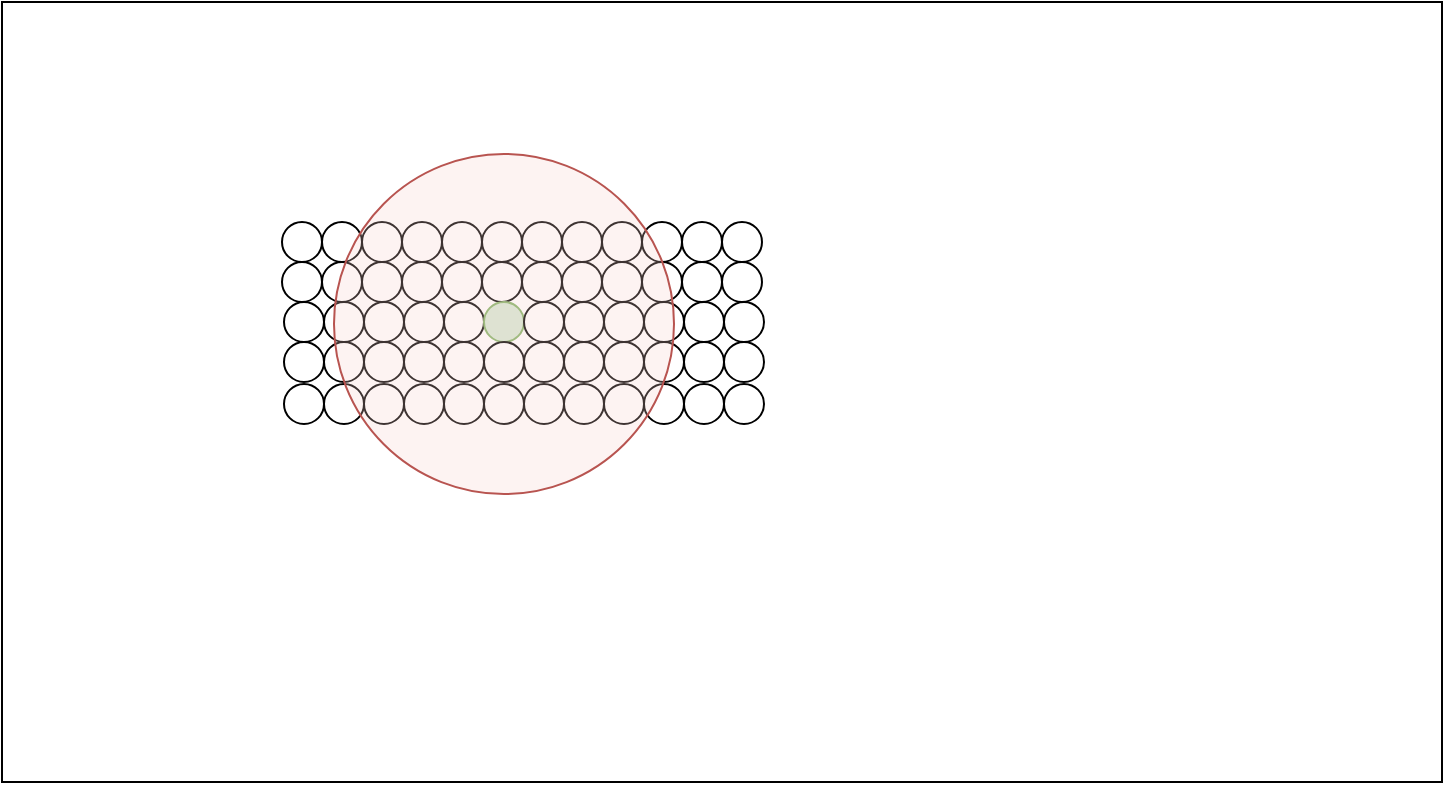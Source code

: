 <mxfile version="15.5.8" type="device"><diagram id="EmJo7_6SqSzhj2ZZHN5a" name="Page-1"><mxGraphModel dx="981" dy="526" grid="1" gridSize="10" guides="1" tooltips="1" connect="1" arrows="1" fold="1" page="1" pageScale="1" pageWidth="827" pageHeight="1169" math="0" shadow="0"><root><mxCell id="0"/><mxCell id="1" parent="0"/><mxCell id="xLEeztbEwWk3u_uytUhK-72" value="" style="rounded=0;whiteSpace=wrap;html=1;" vertex="1" parent="1"><mxGeometry x="60" y="50" width="720" height="390" as="geometry"/></mxCell><mxCell id="xLEeztbEwWk3u_uytUhK-13" value="" style="group" vertex="1" connectable="0" parent="1"><mxGeometry x="200" y="160" width="41" height="80" as="geometry"/></mxCell><mxCell id="xLEeztbEwWk3u_uytUhK-1" value="" style="ellipse;whiteSpace=wrap;html=1;" vertex="1" parent="xLEeztbEwWk3u_uytUhK-13"><mxGeometry width="20" height="20" as="geometry"/></mxCell><mxCell id="xLEeztbEwWk3u_uytUhK-2" value="" style="ellipse;whiteSpace=wrap;html=1;" vertex="1" parent="xLEeztbEwWk3u_uytUhK-13"><mxGeometry x="20" width="20" height="20" as="geometry"/></mxCell><mxCell id="xLEeztbEwWk3u_uytUhK-3" value="" style="ellipse;whiteSpace=wrap;html=1;" vertex="1" parent="xLEeztbEwWk3u_uytUhK-13"><mxGeometry y="20" width="20" height="20" as="geometry"/></mxCell><mxCell id="xLEeztbEwWk3u_uytUhK-4" value="" style="ellipse;whiteSpace=wrap;html=1;" vertex="1" parent="xLEeztbEwWk3u_uytUhK-13"><mxGeometry x="20" y="20" width="20" height="20" as="geometry"/></mxCell><mxCell id="xLEeztbEwWk3u_uytUhK-9" value="" style="ellipse;whiteSpace=wrap;html=1;" vertex="1" parent="xLEeztbEwWk3u_uytUhK-13"><mxGeometry x="1" y="40" width="20" height="20" as="geometry"/></mxCell><mxCell id="xLEeztbEwWk3u_uytUhK-10" value="" style="ellipse;whiteSpace=wrap;html=1;" vertex="1" parent="xLEeztbEwWk3u_uytUhK-13"><mxGeometry x="21" y="40" width="20" height="20" as="geometry"/></mxCell><mxCell id="xLEeztbEwWk3u_uytUhK-11" value="" style="ellipse;whiteSpace=wrap;html=1;" vertex="1" parent="xLEeztbEwWk3u_uytUhK-13"><mxGeometry x="1" y="60" width="20" height="20" as="geometry"/></mxCell><mxCell id="xLEeztbEwWk3u_uytUhK-12" value="" style="ellipse;whiteSpace=wrap;html=1;" vertex="1" parent="xLEeztbEwWk3u_uytUhK-13"><mxGeometry x="21" y="60" width="20" height="20" as="geometry"/></mxCell><mxCell id="xLEeztbEwWk3u_uytUhK-14" value="" style="group" vertex="1" connectable="0" parent="1"><mxGeometry x="240" y="160" width="41" height="80" as="geometry"/></mxCell><mxCell id="xLEeztbEwWk3u_uytUhK-15" value="" style="ellipse;whiteSpace=wrap;html=1;" vertex="1" parent="xLEeztbEwWk3u_uytUhK-14"><mxGeometry width="20" height="20" as="geometry"/></mxCell><mxCell id="xLEeztbEwWk3u_uytUhK-16" value="" style="ellipse;whiteSpace=wrap;html=1;" vertex="1" parent="xLEeztbEwWk3u_uytUhK-14"><mxGeometry x="20" width="20" height="20" as="geometry"/></mxCell><mxCell id="xLEeztbEwWk3u_uytUhK-17" value="" style="ellipse;whiteSpace=wrap;html=1;" vertex="1" parent="xLEeztbEwWk3u_uytUhK-14"><mxGeometry y="20" width="20" height="20" as="geometry"/></mxCell><mxCell id="xLEeztbEwWk3u_uytUhK-18" value="" style="ellipse;whiteSpace=wrap;html=1;" vertex="1" parent="xLEeztbEwWk3u_uytUhK-14"><mxGeometry x="20" y="20" width="20" height="20" as="geometry"/></mxCell><mxCell id="xLEeztbEwWk3u_uytUhK-19" value="" style="ellipse;whiteSpace=wrap;html=1;" vertex="1" parent="xLEeztbEwWk3u_uytUhK-14"><mxGeometry x="1" y="40" width="20" height="20" as="geometry"/></mxCell><mxCell id="xLEeztbEwWk3u_uytUhK-20" value="" style="ellipse;whiteSpace=wrap;html=1;" vertex="1" parent="xLEeztbEwWk3u_uytUhK-14"><mxGeometry x="21" y="40" width="20" height="20" as="geometry"/></mxCell><mxCell id="xLEeztbEwWk3u_uytUhK-21" value="" style="ellipse;whiteSpace=wrap;html=1;" vertex="1" parent="xLEeztbEwWk3u_uytUhK-14"><mxGeometry x="1" y="60" width="20" height="20" as="geometry"/></mxCell><mxCell id="xLEeztbEwWk3u_uytUhK-22" value="" style="ellipse;whiteSpace=wrap;html=1;" vertex="1" parent="xLEeztbEwWk3u_uytUhK-14"><mxGeometry x="21" y="60" width="20" height="20" as="geometry"/></mxCell><mxCell id="xLEeztbEwWk3u_uytUhK-23" value="" style="group" vertex="1" connectable="0" parent="1"><mxGeometry x="280" y="160" width="41" height="80" as="geometry"/></mxCell><mxCell id="xLEeztbEwWk3u_uytUhK-24" value="" style="ellipse;whiteSpace=wrap;html=1;" vertex="1" parent="xLEeztbEwWk3u_uytUhK-23"><mxGeometry width="20" height="20" as="geometry"/></mxCell><mxCell id="xLEeztbEwWk3u_uytUhK-25" value="" style="ellipse;whiteSpace=wrap;html=1;" vertex="1" parent="xLEeztbEwWk3u_uytUhK-23"><mxGeometry x="20" width="20" height="20" as="geometry"/></mxCell><mxCell id="xLEeztbEwWk3u_uytUhK-26" value="" style="ellipse;whiteSpace=wrap;html=1;" vertex="1" parent="xLEeztbEwWk3u_uytUhK-23"><mxGeometry y="20" width="20" height="20" as="geometry"/></mxCell><mxCell id="xLEeztbEwWk3u_uytUhK-27" value="" style="ellipse;whiteSpace=wrap;html=1;" vertex="1" parent="xLEeztbEwWk3u_uytUhK-23"><mxGeometry x="20" y="20" width="20" height="20" as="geometry"/></mxCell><mxCell id="xLEeztbEwWk3u_uytUhK-28" value="" style="ellipse;whiteSpace=wrap;html=1;" vertex="1" parent="xLEeztbEwWk3u_uytUhK-23"><mxGeometry x="1" y="40" width="20" height="20" as="geometry"/></mxCell><mxCell id="xLEeztbEwWk3u_uytUhK-29" value="" style="ellipse;whiteSpace=wrap;html=1;fillColor=#d5e8d4;strokeColor=#82b366;" vertex="1" parent="xLEeztbEwWk3u_uytUhK-23"><mxGeometry x="21" y="40" width="20" height="20" as="geometry"/></mxCell><mxCell id="xLEeztbEwWk3u_uytUhK-30" value="" style="ellipse;whiteSpace=wrap;html=1;" vertex="1" parent="xLEeztbEwWk3u_uytUhK-23"><mxGeometry x="1" y="60" width="20" height="20" as="geometry"/></mxCell><mxCell id="xLEeztbEwWk3u_uytUhK-31" value="" style="ellipse;whiteSpace=wrap;html=1;" vertex="1" parent="xLEeztbEwWk3u_uytUhK-23"><mxGeometry x="21" y="60" width="20" height="20" as="geometry"/></mxCell><mxCell id="xLEeztbEwWk3u_uytUhK-32" value="" style="group" vertex="1" connectable="0" parent="1"><mxGeometry x="320" y="160" width="100" height="110" as="geometry"/></mxCell><mxCell id="xLEeztbEwWk3u_uytUhK-33" value="" style="ellipse;whiteSpace=wrap;html=1;" vertex="1" parent="xLEeztbEwWk3u_uytUhK-32"><mxGeometry width="20" height="20" as="geometry"/></mxCell><mxCell id="xLEeztbEwWk3u_uytUhK-34" value="" style="ellipse;whiteSpace=wrap;html=1;" vertex="1" parent="xLEeztbEwWk3u_uytUhK-32"><mxGeometry x="20" width="20" height="20" as="geometry"/></mxCell><mxCell id="xLEeztbEwWk3u_uytUhK-35" value="" style="ellipse;whiteSpace=wrap;html=1;" vertex="1" parent="xLEeztbEwWk3u_uytUhK-32"><mxGeometry y="20" width="20" height="20" as="geometry"/></mxCell><mxCell id="xLEeztbEwWk3u_uytUhK-36" value="" style="ellipse;whiteSpace=wrap;html=1;" vertex="1" parent="xLEeztbEwWk3u_uytUhK-32"><mxGeometry x="20" y="20" width="20" height="20" as="geometry"/></mxCell><mxCell id="xLEeztbEwWk3u_uytUhK-37" value="" style="ellipse;whiteSpace=wrap;html=1;" vertex="1" parent="xLEeztbEwWk3u_uytUhK-32"><mxGeometry x="1" y="40" width="20" height="20" as="geometry"/></mxCell><mxCell id="xLEeztbEwWk3u_uytUhK-38" value="" style="ellipse;whiteSpace=wrap;html=1;" vertex="1" parent="xLEeztbEwWk3u_uytUhK-32"><mxGeometry x="21" y="40" width="20" height="20" as="geometry"/></mxCell><mxCell id="xLEeztbEwWk3u_uytUhK-39" value="" style="ellipse;whiteSpace=wrap;html=1;" vertex="1" parent="xLEeztbEwWk3u_uytUhK-32"><mxGeometry x="1" y="60" width="20" height="20" as="geometry"/></mxCell><mxCell id="xLEeztbEwWk3u_uytUhK-40" value="" style="ellipse;whiteSpace=wrap;html=1;" vertex="1" parent="xLEeztbEwWk3u_uytUhK-32"><mxGeometry x="21" y="60" width="20" height="20" as="geometry"/></mxCell><mxCell id="xLEeztbEwWk3u_uytUhK-41" value="" style="group" vertex="1" connectable="0" parent="1"><mxGeometry x="360" y="160" width="41" height="80" as="geometry"/></mxCell><mxCell id="xLEeztbEwWk3u_uytUhK-42" value="" style="ellipse;whiteSpace=wrap;html=1;" vertex="1" parent="xLEeztbEwWk3u_uytUhK-41"><mxGeometry width="20" height="20" as="geometry"/></mxCell><mxCell id="xLEeztbEwWk3u_uytUhK-43" value="" style="ellipse;whiteSpace=wrap;html=1;" vertex="1" parent="xLEeztbEwWk3u_uytUhK-41"><mxGeometry x="20" width="20" height="20" as="geometry"/></mxCell><mxCell id="xLEeztbEwWk3u_uytUhK-44" value="" style="ellipse;whiteSpace=wrap;html=1;" vertex="1" parent="xLEeztbEwWk3u_uytUhK-41"><mxGeometry y="20" width="20" height="20" as="geometry"/></mxCell><mxCell id="xLEeztbEwWk3u_uytUhK-45" value="" style="ellipse;whiteSpace=wrap;html=1;" vertex="1" parent="xLEeztbEwWk3u_uytUhK-41"><mxGeometry x="20" y="20" width="20" height="20" as="geometry"/></mxCell><mxCell id="xLEeztbEwWk3u_uytUhK-46" value="" style="ellipse;whiteSpace=wrap;html=1;" vertex="1" parent="xLEeztbEwWk3u_uytUhK-41"><mxGeometry x="1" y="40" width="20" height="20" as="geometry"/></mxCell><mxCell id="xLEeztbEwWk3u_uytUhK-47" value="" style="ellipse;whiteSpace=wrap;html=1;" vertex="1" parent="xLEeztbEwWk3u_uytUhK-41"><mxGeometry x="21" y="40" width="20" height="20" as="geometry"/></mxCell><mxCell id="xLEeztbEwWk3u_uytUhK-48" value="" style="ellipse;whiteSpace=wrap;html=1;" vertex="1" parent="xLEeztbEwWk3u_uytUhK-41"><mxGeometry x="1" y="60" width="20" height="20" as="geometry"/></mxCell><mxCell id="xLEeztbEwWk3u_uytUhK-49" value="" style="ellipse;whiteSpace=wrap;html=1;" vertex="1" parent="xLEeztbEwWk3u_uytUhK-41"><mxGeometry x="21" y="60" width="20" height="20" as="geometry"/></mxCell><mxCell id="xLEeztbEwWk3u_uytUhK-50" value="" style="group" vertex="1" connectable="0" parent="1"><mxGeometry x="400" y="160" width="41" height="80" as="geometry"/></mxCell><mxCell id="xLEeztbEwWk3u_uytUhK-51" value="" style="ellipse;whiteSpace=wrap;html=1;" vertex="1" parent="xLEeztbEwWk3u_uytUhK-50"><mxGeometry width="20" height="20" as="geometry"/></mxCell><mxCell id="xLEeztbEwWk3u_uytUhK-52" value="" style="ellipse;whiteSpace=wrap;html=1;" vertex="1" parent="xLEeztbEwWk3u_uytUhK-50"><mxGeometry x="20" width="20" height="20" as="geometry"/></mxCell><mxCell id="xLEeztbEwWk3u_uytUhK-53" value="" style="ellipse;whiteSpace=wrap;html=1;" vertex="1" parent="xLEeztbEwWk3u_uytUhK-50"><mxGeometry y="20" width="20" height="20" as="geometry"/></mxCell><mxCell id="xLEeztbEwWk3u_uytUhK-54" value="" style="ellipse;whiteSpace=wrap;html=1;" vertex="1" parent="xLEeztbEwWk3u_uytUhK-50"><mxGeometry x="20" y="20" width="20" height="20" as="geometry"/></mxCell><mxCell id="xLEeztbEwWk3u_uytUhK-55" value="" style="ellipse;whiteSpace=wrap;html=1;" vertex="1" parent="xLEeztbEwWk3u_uytUhK-50"><mxGeometry x="1" y="40" width="20" height="20" as="geometry"/></mxCell><mxCell id="xLEeztbEwWk3u_uytUhK-56" value="" style="ellipse;whiteSpace=wrap;html=1;" vertex="1" parent="xLEeztbEwWk3u_uytUhK-50"><mxGeometry x="21" y="40" width="20" height="20" as="geometry"/></mxCell><mxCell id="xLEeztbEwWk3u_uytUhK-57" value="" style="ellipse;whiteSpace=wrap;html=1;" vertex="1" parent="xLEeztbEwWk3u_uytUhK-50"><mxGeometry x="1" y="60" width="20" height="20" as="geometry"/></mxCell><mxCell id="xLEeztbEwWk3u_uytUhK-58" value="" style="ellipse;whiteSpace=wrap;html=1;" vertex="1" parent="xLEeztbEwWk3u_uytUhK-50"><mxGeometry x="21" y="60" width="20" height="20" as="geometry"/></mxCell><mxCell id="xLEeztbEwWk3u_uytUhK-59" value="" style="ellipse;whiteSpace=wrap;html=1;" vertex="1" parent="1"><mxGeometry x="201" y="241" width="20" height="20" as="geometry"/></mxCell><mxCell id="xLEeztbEwWk3u_uytUhK-60" value="" style="ellipse;whiteSpace=wrap;html=1;" vertex="1" parent="1"><mxGeometry x="221" y="241" width="20" height="20" as="geometry"/></mxCell><mxCell id="xLEeztbEwWk3u_uytUhK-61" value="" style="ellipse;whiteSpace=wrap;html=1;" vertex="1" parent="1"><mxGeometry x="241" y="241" width="20" height="20" as="geometry"/></mxCell><mxCell id="xLEeztbEwWk3u_uytUhK-62" value="" style="ellipse;whiteSpace=wrap;html=1;" vertex="1" parent="1"><mxGeometry x="261" y="241" width="20" height="20" as="geometry"/></mxCell><mxCell id="xLEeztbEwWk3u_uytUhK-63" value="" style="ellipse;whiteSpace=wrap;html=1;" vertex="1" parent="1"><mxGeometry x="281" y="241" width="20" height="20" as="geometry"/></mxCell><mxCell id="xLEeztbEwWk3u_uytUhK-64" value="" style="ellipse;whiteSpace=wrap;html=1;" vertex="1" parent="1"><mxGeometry x="301" y="241" width="20" height="20" as="geometry"/></mxCell><mxCell id="xLEeztbEwWk3u_uytUhK-65" value="" style="ellipse;whiteSpace=wrap;html=1;" vertex="1" parent="1"><mxGeometry x="321" y="241" width="20" height="20" as="geometry"/></mxCell><mxCell id="xLEeztbEwWk3u_uytUhK-66" value="" style="ellipse;whiteSpace=wrap;html=1;" vertex="1" parent="1"><mxGeometry x="341" y="241" width="20" height="20" as="geometry"/></mxCell><mxCell id="xLEeztbEwWk3u_uytUhK-67" value="" style="ellipse;whiteSpace=wrap;html=1;" vertex="1" parent="1"><mxGeometry x="361" y="241" width="20" height="20" as="geometry"/></mxCell><mxCell id="xLEeztbEwWk3u_uytUhK-68" value="" style="ellipse;whiteSpace=wrap;html=1;" vertex="1" parent="1"><mxGeometry x="381" y="241" width="20" height="20" as="geometry"/></mxCell><mxCell id="xLEeztbEwWk3u_uytUhK-69" value="" style="ellipse;whiteSpace=wrap;html=1;" vertex="1" parent="1"><mxGeometry x="401" y="241" width="20" height="20" as="geometry"/></mxCell><mxCell id="xLEeztbEwWk3u_uytUhK-70" value="" style="ellipse;whiteSpace=wrap;html=1;" vertex="1" parent="1"><mxGeometry x="421" y="241" width="20" height="20" as="geometry"/></mxCell><mxCell id="xLEeztbEwWk3u_uytUhK-71" value="" style="ellipse;whiteSpace=wrap;html=1;fillColor=#f8cecc;strokeColor=#b85450;fillOpacity=25;" vertex="1" parent="1"><mxGeometry x="226" y="126" width="170" height="170" as="geometry"/></mxCell></root></mxGraphModel></diagram></mxfile>